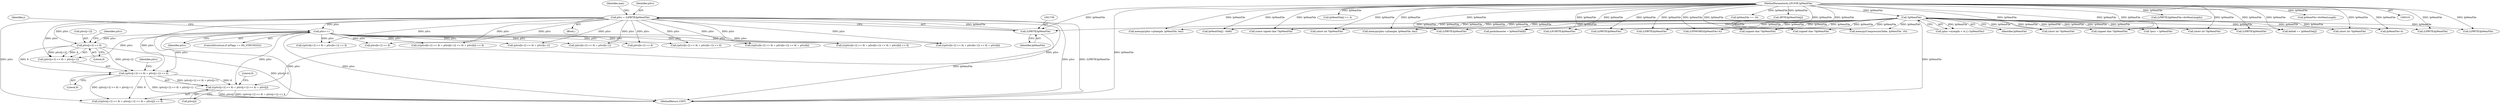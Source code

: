 digraph "1_gstreamer_bc2cdd57d549ab3ba59782e9b395d0cd683fd3ac@array" {
"1001767" [label="(Call,(((pSrc[j+2] << 8) + pSrc[j+1]) << 8) + pSrc[j])"];
"1001768" [label="(Call,((pSrc[j+2] << 8) + pSrc[j+1]) << 8)"];
"1001770" [label="(Call,pSrc[j+2] << 8)"];
"1001749" [label="(Call,pSrc++)"];
"1001736" [label="(Call,pSrc = (LPBYTE)lpMemFile)"];
"1001738" [label="(Call,(LPBYTE)lpMemFile)"];
"1000129" [label="(Call,!lpMemFile)"];
"1000104" [label="(MethodParameterIn,LPCSTR lpMemFile)"];
"1001783" [label="(Call,pSrc[j])"];
"1000130" [label="(Identifier,lpMemFile)"];
"1001778" [label="(Identifier,pSrc)"];
"1001725" [label="(Block,)"];
"1000265" [label="(Call,(const signed char *)lpMemFile)"];
"1000466" [label="(Call,memcpy(pIns->pSample, lpMemFile, len))"];
"1001180" [label="(Call,packcharacter = lpMemFile[8])"];
"1001749" [label="(Call,pSrc++)"];
"1001737" [label="(Identifier,pSrc)"];
"1001565" [label="(Call,(LPBYTE)lpMemFile)"];
"1000355" [label="(Call,lpMemFile[j] >> 4)"];
"1001838" [label="(Call,((pSrc[k+2] << 8) + pSrc[k+1]) << 8)"];
"1001782" [label="(Literal,8)"];
"1001197" [label="(Call,(LPDWORD)(lpMemFile+4))"];
"1001771" [label="(Call,pSrc[j+2])"];
"1001743" [label="(Identifier,max)"];
"1000537" [label="(Call,(signed char *)lpMemFile)"];
"1001750" [label="(Identifier,pSrc)"];
"1001740" [label="(Identifier,lpMemFile)"];
"1000420" [label="(Call,(short int *)lpMemFile)"];
"1001176" [label="(Call,*psrc = lpMemFile)"];
"1001015" [label="(Call,(LPBYTE)lpMemFile)"];
"1001272" [label="(Call,delta8 += lpMemFile[j])"];
"1001786" [label="(Literal,8)"];
"1001106" [label="(Call,(short int *)lpMemFile)"];
"1001199" [label="(Call,lpMemFile+4)"];
"1001776" [label="(Literal,8)"];
"1001768" [label="(Call,((pSrc[j+2] << 8) + pSrc[j+1]) << 8)"];
"1000129" [label="(Call,!lpMemFile)"];
"1000123" [label="(Call,(pIns->nLength < 4) || (!lpMemFile))"];
"1000957" [label="(Call,(LPBYTE)lpMemFile)"];
"1001866" [label="(Call,(pSrc[k+2] << 8) + pSrc[k+1])"];
"1001767" [label="(Call,(((pSrc[j+2] << 8) + pSrc[j+1]) << 8) + pSrc[j])"];
"1000318" [label="(Call,lpMemFile += 16)"];
"1000345" [label="(Call,(BYTE)lpMemFile[j])"];
"1001500" [label="(Call,(LPBYTE)lpMemFile)"];
"1002045" [label="(MethodReturn,UINT)"];
"1001865" [label="(Call,((pSrc[k+2] << 8) + pSrc[k+1]) << 8)"];
"1001836" [label="(Call,((((pSrc[k+2] << 8) + pSrc[k+1]) << 8) + pSrc[k]) << 8)"];
"1002009" [label="(Call,memcpy(pIns->pSample, lpMemFile, len))"];
"1000238" [label="(Call,lpMemFile[j] - 0x80)"];
"1001766" [label="(Call,((((pSrc[j+2] << 8) + pSrc[j+1]) << 8) + pSrc[j]) << 8)"];
"1001864" [label="(Call,(((pSrc[k+2] << 8) + pSrc[k+1]) << 8) + pSrc[k])"];
"1001770" [label="(Call,pSrc[j+2] << 8)"];
"1001738" [label="(Call,(LPBYTE)lpMemFile)"];
"1000592" [label="(Call,(short int *)lpMemFile)"];
"1001335" [label="(Call,(LPBYTE)lpMemFile)"];
"1001923" [label="(Call,(LPCBYTE)lpMemFile)"];
"1001506" [label="(Call,(LPBYTE)(lpMemFile+dwMemLength))"];
"1001769" [label="(Call,(pSrc[j+2] << 8) + pSrc[j+1])"];
"1000972" [label="(Call,(LPBYTE)lpMemFile)"];
"1001840" [label="(Call,pSrc[k+2] << 8)"];
"1001863" [label="(Call,((((pSrc[k+2] << 8) + pSrc[k+1]) << 8) + pSrc[k]) << 8)"];
"1001745" [label="(ControlStructure,if (nFlags == RS_STIPCM32S))"];
"1001839" [label="(Call,(pSrc[k+2] << 8) + pSrc[k+1])"];
"1001867" [label="(Call,pSrc[k+2] << 8)"];
"1000643" [label="(Call,(signed char *)lpMemFile)"];
"1000104" [label="(MethodParameterIn,LPCSTR lpMemFile)"];
"1001754" [label="(Identifier,j)"];
"1001837" [label="(Call,(((pSrc[k+2] << 8) + pSrc[k+1]) << 8) + pSrc[k])"];
"1000314" [label="(Call,memcpy(CompressionTable, lpMemFile, 16))"];
"1001784" [label="(Identifier,pSrc)"];
"1001508" [label="(Call,lpMemFile+dwMemLength)"];
"1000729" [label="(Call,(signed char *)lpMemFile)"];
"1001736" [label="(Call,pSrc = (LPBYTE)lpMemFile)"];
"1000844" [label="(Call,(short int *)lpMemFile)"];
"1001767" -> "1001766"  [label="AST: "];
"1001767" -> "1001783"  [label="CFG: "];
"1001768" -> "1001767"  [label="AST: "];
"1001783" -> "1001767"  [label="AST: "];
"1001786" -> "1001767"  [label="CFG: "];
"1001767" -> "1002045"  [label="DDG: ((pSrc[j+2] << 8) + pSrc[j+1]) << 8"];
"1001767" -> "1002045"  [label="DDG: pSrc[j]"];
"1001768" -> "1001767"  [label="DDG: (pSrc[j+2] << 8) + pSrc[j+1]"];
"1001768" -> "1001767"  [label="DDG: 8"];
"1001749" -> "1001767"  [label="DDG: pSrc"];
"1001736" -> "1001767"  [label="DDG: pSrc"];
"1001768" -> "1001782"  [label="CFG: "];
"1001769" -> "1001768"  [label="AST: "];
"1001782" -> "1001768"  [label="AST: "];
"1001784" -> "1001768"  [label="CFG: "];
"1001768" -> "1002045"  [label="DDG: (pSrc[j+2] << 8) + pSrc[j+1]"];
"1001768" -> "1001766"  [label="DDG: (pSrc[j+2] << 8) + pSrc[j+1]"];
"1001768" -> "1001766"  [label="DDG: 8"];
"1001770" -> "1001768"  [label="DDG: pSrc[j+2]"];
"1001770" -> "1001768"  [label="DDG: 8"];
"1001749" -> "1001768"  [label="DDG: pSrc"];
"1001736" -> "1001768"  [label="DDG: pSrc"];
"1001770" -> "1001769"  [label="AST: "];
"1001770" -> "1001776"  [label="CFG: "];
"1001771" -> "1001770"  [label="AST: "];
"1001776" -> "1001770"  [label="AST: "];
"1001778" -> "1001770"  [label="CFG: "];
"1001770" -> "1002045"  [label="DDG: pSrc[j+2]"];
"1001770" -> "1001769"  [label="DDG: pSrc[j+2]"];
"1001770" -> "1001769"  [label="DDG: 8"];
"1001749" -> "1001770"  [label="DDG: pSrc"];
"1001736" -> "1001770"  [label="DDG: pSrc"];
"1001749" -> "1001745"  [label="AST: "];
"1001749" -> "1001750"  [label="CFG: "];
"1001750" -> "1001749"  [label="AST: "];
"1001754" -> "1001749"  [label="CFG: "];
"1001749" -> "1002045"  [label="DDG: pSrc"];
"1001736" -> "1001749"  [label="DDG: pSrc"];
"1001749" -> "1001766"  [label="DDG: pSrc"];
"1001749" -> "1001769"  [label="DDG: pSrc"];
"1001749" -> "1001836"  [label="DDG: pSrc"];
"1001749" -> "1001838"  [label="DDG: pSrc"];
"1001749" -> "1001840"  [label="DDG: pSrc"];
"1001749" -> "1001839"  [label="DDG: pSrc"];
"1001749" -> "1001837"  [label="DDG: pSrc"];
"1001749" -> "1001863"  [label="DDG: pSrc"];
"1001749" -> "1001865"  [label="DDG: pSrc"];
"1001749" -> "1001867"  [label="DDG: pSrc"];
"1001749" -> "1001866"  [label="DDG: pSrc"];
"1001749" -> "1001864"  [label="DDG: pSrc"];
"1001736" -> "1001725"  [label="AST: "];
"1001736" -> "1001738"  [label="CFG: "];
"1001737" -> "1001736"  [label="AST: "];
"1001738" -> "1001736"  [label="AST: "];
"1001743" -> "1001736"  [label="CFG: "];
"1001736" -> "1002045"  [label="DDG: pSrc"];
"1001736" -> "1002045"  [label="DDG: (LPBYTE)lpMemFile"];
"1001738" -> "1001736"  [label="DDG: lpMemFile"];
"1001736" -> "1001766"  [label="DDG: pSrc"];
"1001736" -> "1001769"  [label="DDG: pSrc"];
"1001736" -> "1001836"  [label="DDG: pSrc"];
"1001736" -> "1001838"  [label="DDG: pSrc"];
"1001736" -> "1001840"  [label="DDG: pSrc"];
"1001736" -> "1001839"  [label="DDG: pSrc"];
"1001736" -> "1001837"  [label="DDG: pSrc"];
"1001736" -> "1001863"  [label="DDG: pSrc"];
"1001736" -> "1001865"  [label="DDG: pSrc"];
"1001736" -> "1001867"  [label="DDG: pSrc"];
"1001736" -> "1001866"  [label="DDG: pSrc"];
"1001736" -> "1001864"  [label="DDG: pSrc"];
"1001738" -> "1001740"  [label="CFG: "];
"1001739" -> "1001738"  [label="AST: "];
"1001740" -> "1001738"  [label="AST: "];
"1001738" -> "1002045"  [label="DDG: lpMemFile"];
"1000129" -> "1001738"  [label="DDG: lpMemFile"];
"1000104" -> "1001738"  [label="DDG: lpMemFile"];
"1000129" -> "1000123"  [label="AST: "];
"1000129" -> "1000130"  [label="CFG: "];
"1000130" -> "1000129"  [label="AST: "];
"1000123" -> "1000129"  [label="CFG: "];
"1000129" -> "1002045"  [label="DDG: lpMemFile"];
"1000129" -> "1000123"  [label="DDG: lpMemFile"];
"1000104" -> "1000129"  [label="DDG: lpMemFile"];
"1000129" -> "1000238"  [label="DDG: lpMemFile"];
"1000129" -> "1000265"  [label="DDG: lpMemFile"];
"1000129" -> "1000314"  [label="DDG: lpMemFile"];
"1000129" -> "1000420"  [label="DDG: lpMemFile"];
"1000129" -> "1000466"  [label="DDG: lpMemFile"];
"1000129" -> "1000537"  [label="DDG: lpMemFile"];
"1000129" -> "1000592"  [label="DDG: lpMemFile"];
"1000129" -> "1000643"  [label="DDG: lpMemFile"];
"1000129" -> "1000729"  [label="DDG: lpMemFile"];
"1000129" -> "1000844"  [label="DDG: lpMemFile"];
"1000129" -> "1000957"  [label="DDG: lpMemFile"];
"1000129" -> "1000972"  [label="DDG: lpMemFile"];
"1000129" -> "1001015"  [label="DDG: lpMemFile"];
"1000129" -> "1001106"  [label="DDG: lpMemFile"];
"1000129" -> "1001176"  [label="DDG: lpMemFile"];
"1000129" -> "1001180"  [label="DDG: lpMemFile"];
"1000129" -> "1001197"  [label="DDG: lpMemFile"];
"1000129" -> "1001199"  [label="DDG: lpMemFile"];
"1000129" -> "1001272"  [label="DDG: lpMemFile"];
"1000129" -> "1001335"  [label="DDG: lpMemFile"];
"1000129" -> "1001500"  [label="DDG: lpMemFile"];
"1000129" -> "1001565"  [label="DDG: lpMemFile"];
"1000129" -> "1001923"  [label="DDG: lpMemFile"];
"1000129" -> "1002009"  [label="DDG: lpMemFile"];
"1000104" -> "1000101"  [label="AST: "];
"1000104" -> "1002045"  [label="DDG: lpMemFile"];
"1000104" -> "1000238"  [label="DDG: lpMemFile"];
"1000104" -> "1000265"  [label="DDG: lpMemFile"];
"1000104" -> "1000314"  [label="DDG: lpMemFile"];
"1000104" -> "1000318"  [label="DDG: lpMemFile"];
"1000104" -> "1000345"  [label="DDG: lpMemFile"];
"1000104" -> "1000355"  [label="DDG: lpMemFile"];
"1000104" -> "1000420"  [label="DDG: lpMemFile"];
"1000104" -> "1000466"  [label="DDG: lpMemFile"];
"1000104" -> "1000537"  [label="DDG: lpMemFile"];
"1000104" -> "1000592"  [label="DDG: lpMemFile"];
"1000104" -> "1000643"  [label="DDG: lpMemFile"];
"1000104" -> "1000729"  [label="DDG: lpMemFile"];
"1000104" -> "1000844"  [label="DDG: lpMemFile"];
"1000104" -> "1000957"  [label="DDG: lpMemFile"];
"1000104" -> "1000972"  [label="DDG: lpMemFile"];
"1000104" -> "1001015"  [label="DDG: lpMemFile"];
"1000104" -> "1001106"  [label="DDG: lpMemFile"];
"1000104" -> "1001176"  [label="DDG: lpMemFile"];
"1000104" -> "1001180"  [label="DDG: lpMemFile"];
"1000104" -> "1001197"  [label="DDG: lpMemFile"];
"1000104" -> "1001199"  [label="DDG: lpMemFile"];
"1000104" -> "1001272"  [label="DDG: lpMemFile"];
"1000104" -> "1001335"  [label="DDG: lpMemFile"];
"1000104" -> "1001500"  [label="DDG: lpMemFile"];
"1000104" -> "1001506"  [label="DDG: lpMemFile"];
"1000104" -> "1001508"  [label="DDG: lpMemFile"];
"1000104" -> "1001565"  [label="DDG: lpMemFile"];
"1000104" -> "1001923"  [label="DDG: lpMemFile"];
"1000104" -> "1002009"  [label="DDG: lpMemFile"];
}
